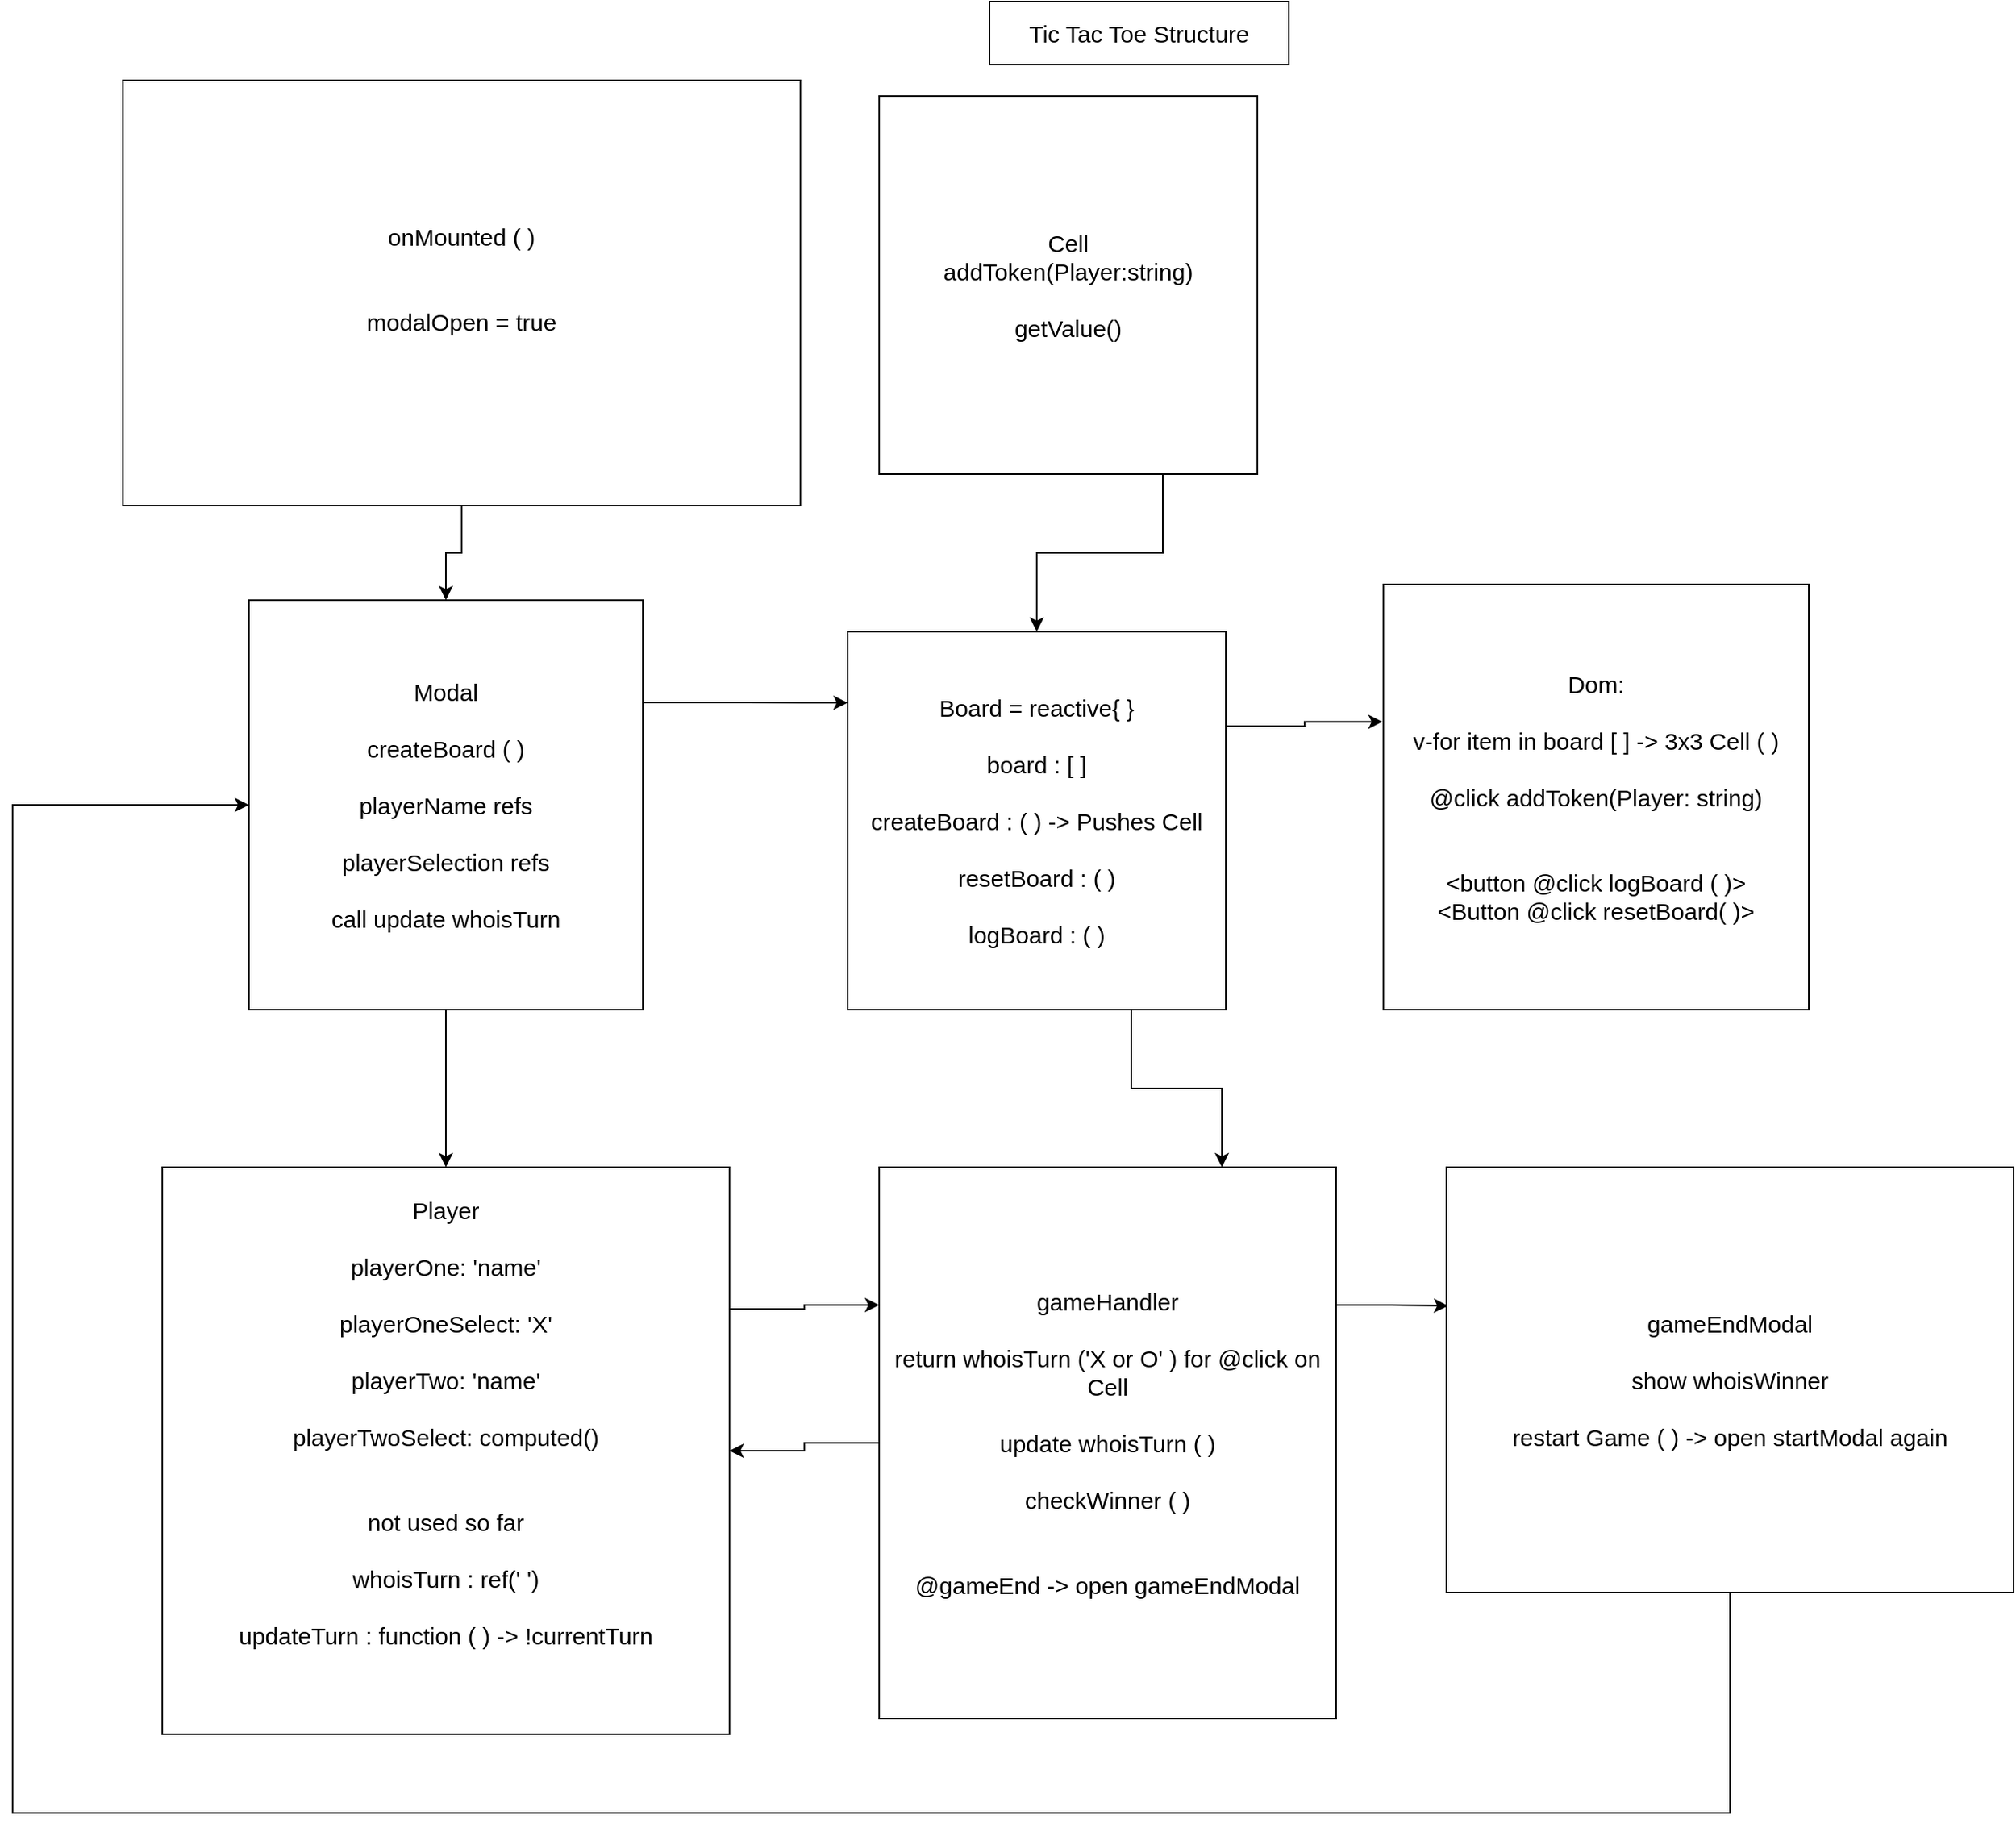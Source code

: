 <mxfile version="21.5.0" type="github">
  <diagram name="Page-1" id="88H4PMWL79CoLvkHlcIC">
    <mxGraphModel dx="4206" dy="1955" grid="1" gridSize="10" guides="1" tooltips="1" connect="1" arrows="1" fold="1" page="0" pageScale="1" pageWidth="850" pageHeight="1100" math="0" shadow="0">
      <root>
        <mxCell id="0" />
        <mxCell id="1" parent="0" />
        <mxCell id="Gl-RGe0RLI3w3fjylHqW-1" value="Tic Tac Toe Structure" style="rounded=0;whiteSpace=wrap;html=1;movable=1;resizable=1;rotatable=1;deletable=1;editable=1;locked=0;connectable=1;fontSize=15;" parent="1" vertex="1">
          <mxGeometry x="-1140" y="-500" width="190" height="40" as="geometry" />
        </mxCell>
        <mxCell id="TEJx-HJHPEcDZVKEFD9_-15" style="edgeStyle=orthogonalEdgeStyle;rounded=0;orthogonalLoop=1;jettySize=auto;html=1;exitX=0.75;exitY=1;exitDx=0;exitDy=0;entryX=0.5;entryY=0;entryDx=0;entryDy=0;" edge="1" parent="1" source="TEJx-HJHPEcDZVKEFD9_-1" target="TEJx-HJHPEcDZVKEFD9_-6">
          <mxGeometry relative="1" as="geometry" />
        </mxCell>
        <mxCell id="TEJx-HJHPEcDZVKEFD9_-1" value="&lt;div style=&quot;font-size: 15px;&quot;&gt;Cell&lt;/div&gt;&lt;div style=&quot;font-size: 15px;&quot;&gt;addToken(Player:string)&lt;br style=&quot;font-size: 15px;&quot;&gt;&lt;br style=&quot;font-size: 15px;&quot;&gt;getValue()&lt;br style=&quot;font-size: 15px;&quot;&gt;&lt;/div&gt;" style="whiteSpace=wrap;html=1;aspect=fixed;fontSize=15;" vertex="1" parent="1">
          <mxGeometry x="-1210" y="-440" width="240" height="240" as="geometry" />
        </mxCell>
        <mxCell id="TEJx-HJHPEcDZVKEFD9_-42" style="edgeStyle=orthogonalEdgeStyle;rounded=0;orthogonalLoop=1;jettySize=auto;html=1;exitX=1;exitY=0.25;exitDx=0;exitDy=0;entryX=0.25;entryY=1;entryDx=0;entryDy=0;" edge="1" parent="1" source="TEJx-HJHPEcDZVKEFD9_-2" target="TEJx-HJHPEcDZVKEFD9_-23">
          <mxGeometry relative="1" as="geometry" />
        </mxCell>
        <mxCell id="TEJx-HJHPEcDZVKEFD9_-2" value="Player&lt;br style=&quot;font-size: 15px;&quot;&gt;&lt;br style=&quot;font-size: 15px;&quot;&gt;&lt;div style=&quot;font-size: 15px;&quot;&gt;playerOne: &#39;name&#39;&lt;/div&gt;&lt;div style=&quot;font-size: 15px;&quot;&gt;&lt;br style=&quot;font-size: 15px;&quot;&gt;&lt;/div&gt;&lt;div style=&quot;font-size: 15px;&quot;&gt;playerOneSelect: &#39;X&#39;&lt;/div&gt;&lt;div style=&quot;font-size: 15px;&quot;&gt;&lt;br style=&quot;font-size: 15px;&quot;&gt;&lt;/div&gt;&lt;div style=&quot;font-size: 15px;&quot;&gt;playerTwo: &#39;name&#39;&lt;/div&gt;&lt;div style=&quot;font-size: 15px;&quot;&gt;&lt;br style=&quot;font-size: 15px;&quot;&gt;&lt;/div&gt;&lt;div style=&quot;font-size: 15px;&quot;&gt;playerTwoSelect: computed()&lt;/div&gt;&lt;div style=&quot;font-size: 15px;&quot;&gt;&lt;br&gt;&lt;/div&gt;&lt;div style=&quot;font-size: 15px;&quot;&gt;&lt;br style=&quot;font-size: 15px;&quot;&gt;&lt;/div&gt;&lt;div style=&quot;font-size: 15px;&quot;&gt;not used so far&lt;/div&gt;&lt;div style=&quot;font-size: 15px;&quot;&gt;&lt;br&gt;&lt;/div&gt;&lt;div style=&quot;font-size: 15px;&quot;&gt;whoisTurn : ref(&#39; &#39;)&lt;/div&gt;&lt;div style=&quot;font-size: 15px;&quot;&gt;&lt;br&gt;&lt;/div&gt;&lt;div style=&quot;font-size: 15px;&quot;&gt;updateTurn : function ( ) -&amp;gt; !currentTurn&lt;br&gt;&lt;br&gt;&lt;br&gt;&lt;/div&gt;" style="whiteSpace=wrap;html=1;aspect=fixed;fontSize=15;" vertex="1" parent="1">
          <mxGeometry x="-1665" y="240" width="360" height="360" as="geometry" />
        </mxCell>
        <mxCell id="TEJx-HJHPEcDZVKEFD9_-38" style="edgeStyle=orthogonalEdgeStyle;rounded=0;orthogonalLoop=1;jettySize=auto;html=1;exitX=1;exitY=0.25;exitDx=0;exitDy=0;entryX=-0.002;entryY=0.323;entryDx=0;entryDy=0;entryPerimeter=0;" edge="1" parent="1" source="TEJx-HJHPEcDZVKEFD9_-6" target="TEJx-HJHPEcDZVKEFD9_-16">
          <mxGeometry relative="1" as="geometry" />
        </mxCell>
        <mxCell id="TEJx-HJHPEcDZVKEFD9_-41" style="edgeStyle=orthogonalEdgeStyle;rounded=0;orthogonalLoop=1;jettySize=auto;html=1;exitX=0.75;exitY=1;exitDx=0;exitDy=0;entryX=0;entryY=0.25;entryDx=0;entryDy=0;" edge="1" parent="1" source="TEJx-HJHPEcDZVKEFD9_-6" target="TEJx-HJHPEcDZVKEFD9_-23">
          <mxGeometry relative="1" as="geometry" />
        </mxCell>
        <mxCell id="TEJx-HJHPEcDZVKEFD9_-6" value="Board = reactive{ }&lt;br style=&quot;font-size: 15px;&quot;&gt;&lt;br style=&quot;font-size: 15px;&quot;&gt;&lt;div style=&quot;font-size: 15px;&quot;&gt;board : [ ]&lt;/div&gt;&lt;div style=&quot;font-size: 15px;&quot;&gt;&lt;br style=&quot;font-size: 15px;&quot;&gt;&lt;/div&gt;&lt;div style=&quot;font-size: 15px;&quot;&gt;createBoard : ( ) -&amp;gt; Pushes Cell&lt;/div&gt;&lt;div style=&quot;font-size: 15px;&quot;&gt;&lt;br style=&quot;font-size: 15px;&quot;&gt;&lt;/div&gt;&lt;div style=&quot;font-size: 15px;&quot;&gt;resetBoard : ( ) &lt;br style=&quot;font-size: 15px;&quot;&gt;&lt;/div&gt;&lt;div style=&quot;font-size: 15px;&quot;&gt;&lt;br style=&quot;font-size: 15px;&quot;&gt;logBoard : ( )&lt;br style=&quot;font-size: 15px;&quot;&gt;&lt;/div&gt;" style="whiteSpace=wrap;html=1;aspect=fixed;fontSize=15;" vertex="1" parent="1">
          <mxGeometry x="-1230" y="-100" width="240" height="240" as="geometry" />
        </mxCell>
        <mxCell id="TEJx-HJHPEcDZVKEFD9_-16" value="Dom:&lt;br style=&quot;font-size: 15px;&quot;&gt;&lt;div style=&quot;font-size: 15px;&quot;&gt;&lt;br style=&quot;font-size: 15px;&quot;&gt;&lt;/div&gt;&lt;div style=&quot;font-size: 15px;&quot;&gt;v-for item in board [ ] -&amp;gt; 3x3 Cell ( )&lt;br style=&quot;font-size: 15px;&quot;&gt;&lt;br style=&quot;font-size: 15px;&quot;&gt;@click addToken(Player: string) &lt;br style=&quot;font-size: 15px;&quot;&gt;&lt;br style=&quot;font-size: 15px;&quot;&gt;&lt;br style=&quot;font-size: 15px;&quot;&gt;&amp;lt;button @click logBoard ( )&amp;gt;&lt;/div&gt;&lt;div style=&quot;font-size: 15px;&quot;&gt;&amp;lt;Button @click resetBoard( )&amp;gt;&lt;br style=&quot;font-size: 15px;&quot;&gt;&lt;/div&gt;" style="whiteSpace=wrap;html=1;aspect=fixed;fontSize=15;" vertex="1" parent="1">
          <mxGeometry x="-890" y="-130" width="270" height="270" as="geometry" />
        </mxCell>
        <mxCell id="TEJx-HJHPEcDZVKEFD9_-36" style="edgeStyle=orthogonalEdgeStyle;rounded=0;orthogonalLoop=1;jettySize=auto;html=1;exitX=1;exitY=0.5;exitDx=0;exitDy=0;" edge="1" parent="1" source="TEJx-HJHPEcDZVKEFD9_-18" target="TEJx-HJHPEcDZVKEFD9_-27">
          <mxGeometry relative="1" as="geometry" />
        </mxCell>
        <mxCell id="TEJx-HJHPEcDZVKEFD9_-18" value="onMounted ( ) &lt;br style=&quot;font-size: 15px;&quot;&gt;&lt;br style=&quot;font-size: 15px;&quot;&gt;&lt;div&gt;&lt;br&gt;&lt;/div&gt;&lt;div&gt;modalOpen = true&lt;/div&gt;&lt;div&gt;&lt;br&gt;&lt;/div&gt;" style="rounded=1;whiteSpace=wrap;html=1;direction=south;fontSize=15;arcSize=0;" vertex="1" parent="1">
          <mxGeometry x="-1690" y="-450" width="430" height="270" as="geometry" />
        </mxCell>
        <mxCell id="TEJx-HJHPEcDZVKEFD9_-43" style="edgeStyle=orthogonalEdgeStyle;rounded=0;orthogonalLoop=1;jettySize=auto;html=1;exitX=0.5;exitY=1;exitDx=0;exitDy=0;entryX=1;entryY=0.5;entryDx=0;entryDy=0;" edge="1" parent="1" source="TEJx-HJHPEcDZVKEFD9_-23" target="TEJx-HJHPEcDZVKEFD9_-2">
          <mxGeometry relative="1" as="geometry" />
        </mxCell>
        <mxCell id="TEJx-HJHPEcDZVKEFD9_-44" style="edgeStyle=orthogonalEdgeStyle;rounded=0;orthogonalLoop=1;jettySize=auto;html=1;exitX=0.25;exitY=0;exitDx=0;exitDy=0;entryX=0.003;entryY=0.326;entryDx=0;entryDy=0;entryPerimeter=0;" edge="1" parent="1" source="TEJx-HJHPEcDZVKEFD9_-23" target="TEJx-HJHPEcDZVKEFD9_-33">
          <mxGeometry relative="1" as="geometry" />
        </mxCell>
        <mxCell id="TEJx-HJHPEcDZVKEFD9_-23" value="&lt;font style=&quot;font-size: 15px;&quot;&gt;gameHandler&lt;/font&gt;&lt;br&gt;&lt;br&gt;return whoisTurn (&#39;X or O&#39; ) for @click on Cell&lt;br&gt;&lt;br&gt;update whoisTurn ( )&lt;br&gt;&lt;br&gt;&lt;div&gt;checkWinner ( )&lt;/div&gt;&lt;div&gt;&lt;br&gt;&lt;/div&gt;&lt;div&gt;&lt;br&gt;&lt;/div&gt;&lt;div&gt;@gameEnd -&amp;gt; open gameEndModal&lt;br&gt;&lt;/div&gt;" style="rounded=0;whiteSpace=wrap;html=1;direction=south;fontSize=15;" vertex="1" parent="1">
          <mxGeometry x="-1210" y="240" width="290" height="350" as="geometry" />
        </mxCell>
        <mxCell id="TEJx-HJHPEcDZVKEFD9_-37" style="edgeStyle=orthogonalEdgeStyle;rounded=0;orthogonalLoop=1;jettySize=auto;html=1;exitX=1;exitY=0.25;exitDx=0;exitDy=0;entryX=0;entryY=0.188;entryDx=0;entryDy=0;entryPerimeter=0;" edge="1" parent="1" source="TEJx-HJHPEcDZVKEFD9_-27" target="TEJx-HJHPEcDZVKEFD9_-6">
          <mxGeometry relative="1" as="geometry" />
        </mxCell>
        <mxCell id="TEJx-HJHPEcDZVKEFD9_-39" style="edgeStyle=orthogonalEdgeStyle;rounded=0;orthogonalLoop=1;jettySize=auto;html=1;exitX=0.5;exitY=1;exitDx=0;exitDy=0;entryX=0.5;entryY=0;entryDx=0;entryDy=0;" edge="1" parent="1" source="TEJx-HJHPEcDZVKEFD9_-27" target="TEJx-HJHPEcDZVKEFD9_-2">
          <mxGeometry relative="1" as="geometry" />
        </mxCell>
        <mxCell id="TEJx-HJHPEcDZVKEFD9_-27" value="Modal&lt;br style=&quot;font-size: 15px;&quot;&gt;&lt;div&gt;&lt;br&gt;&lt;/div&gt;&lt;div&gt;createBoard ( ) &lt;br&gt;&lt;/div&gt;&lt;div&gt;&lt;br&gt;&lt;/div&gt;&lt;div&gt;playerName refs&lt;br&gt;&lt;br&gt;playerSelection refs&lt;br&gt;&lt;br&gt;call update whoisTurn&lt;br&gt;&lt;/div&gt;" style="rounded=0;whiteSpace=wrap;html=1;fontSize=15;" vertex="1" parent="1">
          <mxGeometry x="-1610" y="-120" width="250" height="260" as="geometry" />
        </mxCell>
        <mxCell id="TEJx-HJHPEcDZVKEFD9_-46" style="edgeStyle=orthogonalEdgeStyle;rounded=0;orthogonalLoop=1;jettySize=auto;html=1;exitX=0.5;exitY=1;exitDx=0;exitDy=0;entryX=0;entryY=0.5;entryDx=0;entryDy=0;" edge="1" parent="1" source="TEJx-HJHPEcDZVKEFD9_-33" target="TEJx-HJHPEcDZVKEFD9_-27">
          <mxGeometry relative="1" as="geometry">
            <Array as="points">
              <mxPoint x="-670" y="650" />
              <mxPoint x="-1760" y="650" />
              <mxPoint x="-1760" y="10" />
            </Array>
          </mxGeometry>
        </mxCell>
        <mxCell id="TEJx-HJHPEcDZVKEFD9_-33" value="gameEndModal&lt;br style=&quot;font-size: 15px;&quot;&gt;&lt;br style=&quot;font-size: 15px;&quot;&gt;show whoisWinner&lt;br style=&quot;font-size: 15px;&quot;&gt;&lt;div&gt;&lt;br&gt;&lt;/div&gt;&lt;div&gt;restart Game ( ) -&amp;gt; open startModal again&lt;br&gt;&lt;/div&gt;" style="rounded=0;whiteSpace=wrap;html=1;fontSize=15;" vertex="1" parent="1">
          <mxGeometry x="-850" y="240" width="360" height="270" as="geometry" />
        </mxCell>
      </root>
    </mxGraphModel>
  </diagram>
</mxfile>
